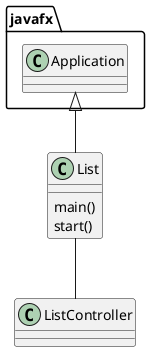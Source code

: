 @startuml
'https://plantuml.com/sequence-diagram

class List{
    main()
    start()

}
class ListController{

}

javafx.Application <|-- List

List -- ListController



@enduml